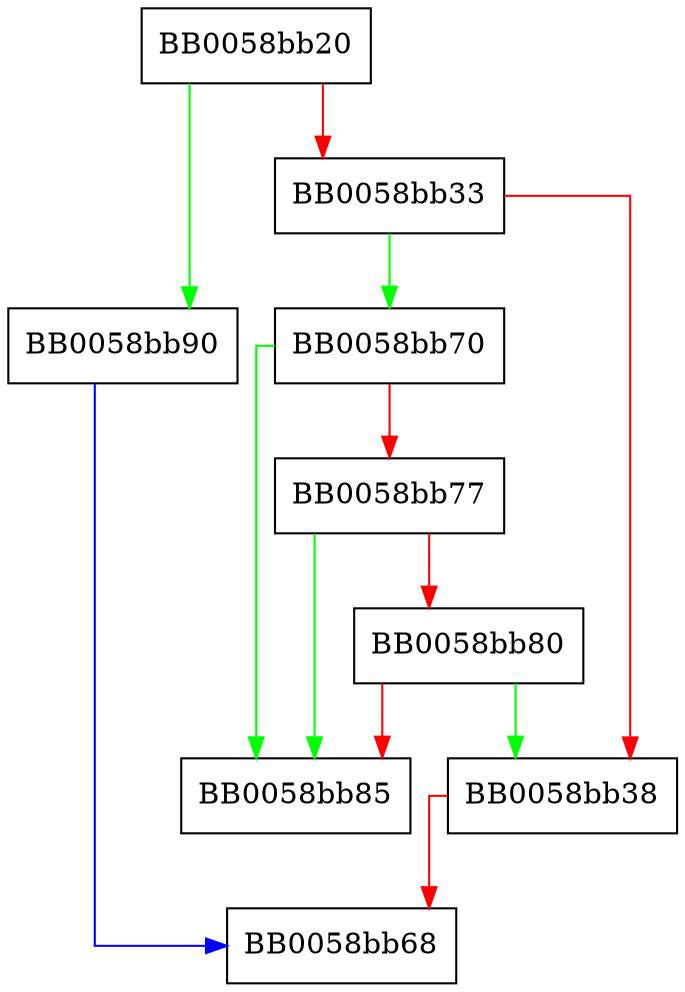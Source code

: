 digraph EC_POINT_make_affine {
  node [shape="box"];
  graph [splines=ortho];
  BB0058bb20 -> BB0058bb90 [color="green"];
  BB0058bb20 -> BB0058bb33 [color="red"];
  BB0058bb33 -> BB0058bb70 [color="green"];
  BB0058bb33 -> BB0058bb38 [color="red"];
  BB0058bb38 -> BB0058bb68 [color="red"];
  BB0058bb70 -> BB0058bb85 [color="green"];
  BB0058bb70 -> BB0058bb77 [color="red"];
  BB0058bb77 -> BB0058bb85 [color="green"];
  BB0058bb77 -> BB0058bb80 [color="red"];
  BB0058bb80 -> BB0058bb38 [color="green"];
  BB0058bb80 -> BB0058bb85 [color="red"];
  BB0058bb90 -> BB0058bb68 [color="blue"];
}